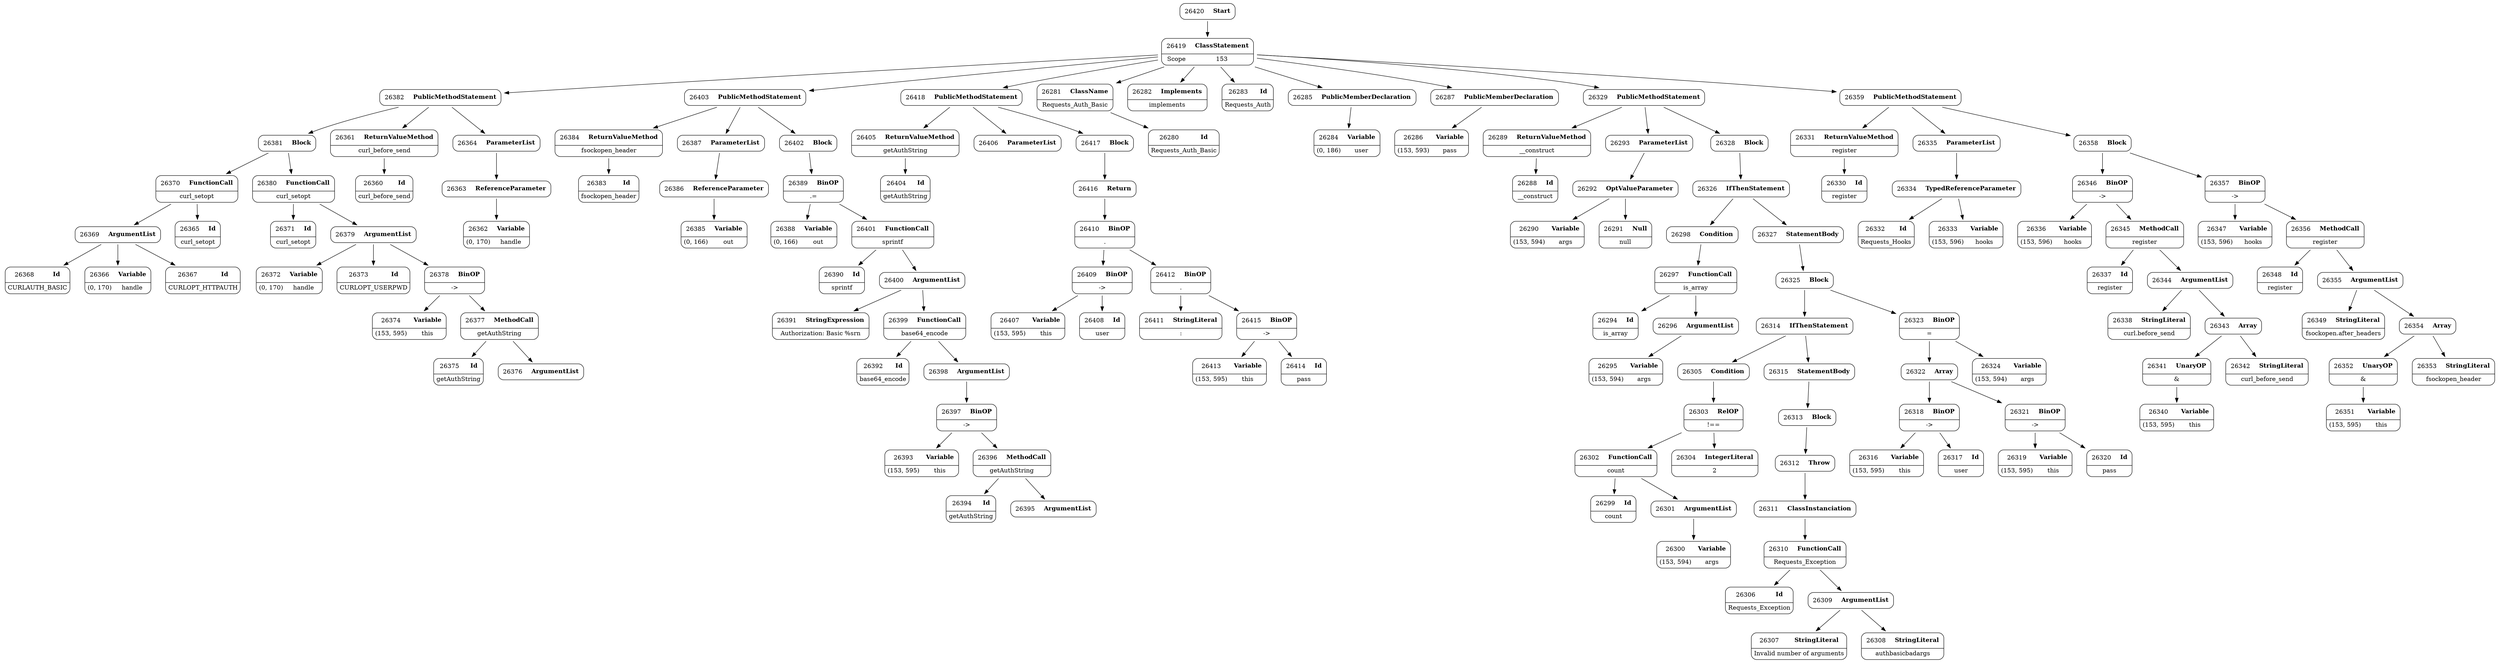 digraph ast {
node [shape=none];
26368 [label=<<TABLE border='1' cellspacing='0' cellpadding='10' style='rounded' ><TR><TD border='0'>26368</TD><TD border='0'><B>Id</B></TD></TR><HR/><TR><TD border='0' cellpadding='5' colspan='2'>CURLAUTH_BASIC</TD></TR></TABLE>>];
26369 [label=<<TABLE border='1' cellspacing='0' cellpadding='10' style='rounded' ><TR><TD border='0'>26369</TD><TD border='0'><B>ArgumentList</B></TD></TR></TABLE>>];
26369 -> 26366 [weight=2];
26369 -> 26367 [weight=2];
26369 -> 26368 [weight=2];
26370 [label=<<TABLE border='1' cellspacing='0' cellpadding='10' style='rounded' ><TR><TD border='0'>26370</TD><TD border='0'><B>FunctionCall</B></TD></TR><HR/><TR><TD border='0' cellpadding='5' colspan='2'>curl_setopt</TD></TR></TABLE>>];
26370 -> 26365 [weight=2];
26370 -> 26369 [weight=2];
26371 [label=<<TABLE border='1' cellspacing='0' cellpadding='10' style='rounded' ><TR><TD border='0'>26371</TD><TD border='0'><B>Id</B></TD></TR><HR/><TR><TD border='0' cellpadding='5' colspan='2'>curl_setopt</TD></TR></TABLE>>];
26372 [label=<<TABLE border='1' cellspacing='0' cellpadding='10' style='rounded' ><TR><TD border='0'>26372</TD><TD border='0'><B>Variable</B></TD></TR><HR/><TR><TD border='0' cellpadding='5'>(0, 170)</TD><TD border='0' cellpadding='5'>handle</TD></TR></TABLE>>];
26373 [label=<<TABLE border='1' cellspacing='0' cellpadding='10' style='rounded' ><TR><TD border='0'>26373</TD><TD border='0'><B>Id</B></TD></TR><HR/><TR><TD border='0' cellpadding='5' colspan='2'>CURLOPT_USERPWD</TD></TR></TABLE>>];
26374 [label=<<TABLE border='1' cellspacing='0' cellpadding='10' style='rounded' ><TR><TD border='0'>26374</TD><TD border='0'><B>Variable</B></TD></TR><HR/><TR><TD border='0' cellpadding='5'>(153, 595)</TD><TD border='0' cellpadding='5'>this</TD></TR></TABLE>>];
26375 [label=<<TABLE border='1' cellspacing='0' cellpadding='10' style='rounded' ><TR><TD border='0'>26375</TD><TD border='0'><B>Id</B></TD></TR><HR/><TR><TD border='0' cellpadding='5' colspan='2'>getAuthString</TD></TR></TABLE>>];
26376 [label=<<TABLE border='1' cellspacing='0' cellpadding='10' style='rounded' ><TR><TD border='0'>26376</TD><TD border='0'><B>ArgumentList</B></TD></TR></TABLE>>];
26377 [label=<<TABLE border='1' cellspacing='0' cellpadding='10' style='rounded' ><TR><TD border='0'>26377</TD><TD border='0'><B>MethodCall</B></TD></TR><HR/><TR><TD border='0' cellpadding='5' colspan='2'>getAuthString</TD></TR></TABLE>>];
26377 -> 26375 [weight=2];
26377 -> 26376 [weight=2];
26378 [label=<<TABLE border='1' cellspacing='0' cellpadding='10' style='rounded' ><TR><TD border='0'>26378</TD><TD border='0'><B>BinOP</B></TD></TR><HR/><TR><TD border='0' cellpadding='5' colspan='2'>-&gt;</TD></TR></TABLE>>];
26378 -> 26374 [weight=2];
26378 -> 26377 [weight=2];
26379 [label=<<TABLE border='1' cellspacing='0' cellpadding='10' style='rounded' ><TR><TD border='0'>26379</TD><TD border='0'><B>ArgumentList</B></TD></TR></TABLE>>];
26379 -> 26372 [weight=2];
26379 -> 26373 [weight=2];
26379 -> 26378 [weight=2];
26380 [label=<<TABLE border='1' cellspacing='0' cellpadding='10' style='rounded' ><TR><TD border='0'>26380</TD><TD border='0'><B>FunctionCall</B></TD></TR><HR/><TR><TD border='0' cellpadding='5' colspan='2'>curl_setopt</TD></TR></TABLE>>];
26380 -> 26371 [weight=2];
26380 -> 26379 [weight=2];
26381 [label=<<TABLE border='1' cellspacing='0' cellpadding='10' style='rounded' ><TR><TD border='0'>26381</TD><TD border='0'><B>Block</B></TD></TR></TABLE>>];
26381 -> 26370 [weight=2];
26381 -> 26380 [weight=2];
26382 [label=<<TABLE border='1' cellspacing='0' cellpadding='10' style='rounded' ><TR><TD border='0'>26382</TD><TD border='0'><B>PublicMethodStatement</B></TD></TR></TABLE>>];
26382 -> 26361 [weight=2];
26382 -> 26364 [weight=2];
26382 -> 26381 [weight=2];
26383 [label=<<TABLE border='1' cellspacing='0' cellpadding='10' style='rounded' ><TR><TD border='0'>26383</TD><TD border='0'><B>Id</B></TD></TR><HR/><TR><TD border='0' cellpadding='5' colspan='2'>fsockopen_header</TD></TR></TABLE>>];
26384 [label=<<TABLE border='1' cellspacing='0' cellpadding='10' style='rounded' ><TR><TD border='0'>26384</TD><TD border='0'><B>ReturnValueMethod</B></TD></TR><HR/><TR><TD border='0' cellpadding='5' colspan='2'>fsockopen_header</TD></TR></TABLE>>];
26384 -> 26383 [weight=2];
26385 [label=<<TABLE border='1' cellspacing='0' cellpadding='10' style='rounded' ><TR><TD border='0'>26385</TD><TD border='0'><B>Variable</B></TD></TR><HR/><TR><TD border='0' cellpadding='5'>(0, 166)</TD><TD border='0' cellpadding='5'>out</TD></TR></TABLE>>];
26386 [label=<<TABLE border='1' cellspacing='0' cellpadding='10' style='rounded' ><TR><TD border='0'>26386</TD><TD border='0'><B>ReferenceParameter</B></TD></TR></TABLE>>];
26386 -> 26385 [weight=2];
26387 [label=<<TABLE border='1' cellspacing='0' cellpadding='10' style='rounded' ><TR><TD border='0'>26387</TD><TD border='0'><B>ParameterList</B></TD></TR></TABLE>>];
26387 -> 26386 [weight=2];
26388 [label=<<TABLE border='1' cellspacing='0' cellpadding='10' style='rounded' ><TR><TD border='0'>26388</TD><TD border='0'><B>Variable</B></TD></TR><HR/><TR><TD border='0' cellpadding='5'>(0, 166)</TD><TD border='0' cellpadding='5'>out</TD></TR></TABLE>>];
26389 [label=<<TABLE border='1' cellspacing='0' cellpadding='10' style='rounded' ><TR><TD border='0'>26389</TD><TD border='0'><B>BinOP</B></TD></TR><HR/><TR><TD border='0' cellpadding='5' colspan='2'>.=</TD></TR></TABLE>>];
26389 -> 26388 [weight=2];
26389 -> 26401 [weight=2];
26390 [label=<<TABLE border='1' cellspacing='0' cellpadding='10' style='rounded' ><TR><TD border='0'>26390</TD><TD border='0'><B>Id</B></TD></TR><HR/><TR><TD border='0' cellpadding='5' colspan='2'>sprintf</TD></TR></TABLE>>];
26391 [label=<<TABLE border='1' cellspacing='0' cellpadding='10' style='rounded' ><TR><TD border='0'>26391</TD><TD border='0'><B>StringExpression</B></TD></TR><HR/><TR><TD border='0' cellpadding='5' colspan='2'>Authorization: Basic %srn</TD></TR></TABLE>>];
26392 [label=<<TABLE border='1' cellspacing='0' cellpadding='10' style='rounded' ><TR><TD border='0'>26392</TD><TD border='0'><B>Id</B></TD></TR><HR/><TR><TD border='0' cellpadding='5' colspan='2'>base64_encode</TD></TR></TABLE>>];
26393 [label=<<TABLE border='1' cellspacing='0' cellpadding='10' style='rounded' ><TR><TD border='0'>26393</TD><TD border='0'><B>Variable</B></TD></TR><HR/><TR><TD border='0' cellpadding='5'>(153, 595)</TD><TD border='0' cellpadding='5'>this</TD></TR></TABLE>>];
26394 [label=<<TABLE border='1' cellspacing='0' cellpadding='10' style='rounded' ><TR><TD border='0'>26394</TD><TD border='0'><B>Id</B></TD></TR><HR/><TR><TD border='0' cellpadding='5' colspan='2'>getAuthString</TD></TR></TABLE>>];
26395 [label=<<TABLE border='1' cellspacing='0' cellpadding='10' style='rounded' ><TR><TD border='0'>26395</TD><TD border='0'><B>ArgumentList</B></TD></TR></TABLE>>];
26396 [label=<<TABLE border='1' cellspacing='0' cellpadding='10' style='rounded' ><TR><TD border='0'>26396</TD><TD border='0'><B>MethodCall</B></TD></TR><HR/><TR><TD border='0' cellpadding='5' colspan='2'>getAuthString</TD></TR></TABLE>>];
26396 -> 26394 [weight=2];
26396 -> 26395 [weight=2];
26397 [label=<<TABLE border='1' cellspacing='0' cellpadding='10' style='rounded' ><TR><TD border='0'>26397</TD><TD border='0'><B>BinOP</B></TD></TR><HR/><TR><TD border='0' cellpadding='5' colspan='2'>-&gt;</TD></TR></TABLE>>];
26397 -> 26393 [weight=2];
26397 -> 26396 [weight=2];
26398 [label=<<TABLE border='1' cellspacing='0' cellpadding='10' style='rounded' ><TR><TD border='0'>26398</TD><TD border='0'><B>ArgumentList</B></TD></TR></TABLE>>];
26398 -> 26397 [weight=2];
26399 [label=<<TABLE border='1' cellspacing='0' cellpadding='10' style='rounded' ><TR><TD border='0'>26399</TD><TD border='0'><B>FunctionCall</B></TD></TR><HR/><TR><TD border='0' cellpadding='5' colspan='2'>base64_encode</TD></TR></TABLE>>];
26399 -> 26392 [weight=2];
26399 -> 26398 [weight=2];
26400 [label=<<TABLE border='1' cellspacing='0' cellpadding='10' style='rounded' ><TR><TD border='0'>26400</TD><TD border='0'><B>ArgumentList</B></TD></TR></TABLE>>];
26400 -> 26391 [weight=2];
26400 -> 26399 [weight=2];
26401 [label=<<TABLE border='1' cellspacing='0' cellpadding='10' style='rounded' ><TR><TD border='0'>26401</TD><TD border='0'><B>FunctionCall</B></TD></TR><HR/><TR><TD border='0' cellpadding='5' colspan='2'>sprintf</TD></TR></TABLE>>];
26401 -> 26390 [weight=2];
26401 -> 26400 [weight=2];
26402 [label=<<TABLE border='1' cellspacing='0' cellpadding='10' style='rounded' ><TR><TD border='0'>26402</TD><TD border='0'><B>Block</B></TD></TR></TABLE>>];
26402 -> 26389 [weight=2];
26403 [label=<<TABLE border='1' cellspacing='0' cellpadding='10' style='rounded' ><TR><TD border='0'>26403</TD><TD border='0'><B>PublicMethodStatement</B></TD></TR></TABLE>>];
26403 -> 26384 [weight=2];
26403 -> 26387 [weight=2];
26403 -> 26402 [weight=2];
26404 [label=<<TABLE border='1' cellspacing='0' cellpadding='10' style='rounded' ><TR><TD border='0'>26404</TD><TD border='0'><B>Id</B></TD></TR><HR/><TR><TD border='0' cellpadding='5' colspan='2'>getAuthString</TD></TR></TABLE>>];
26405 [label=<<TABLE border='1' cellspacing='0' cellpadding='10' style='rounded' ><TR><TD border='0'>26405</TD><TD border='0'><B>ReturnValueMethod</B></TD></TR><HR/><TR><TD border='0' cellpadding='5' colspan='2'>getAuthString</TD></TR></TABLE>>];
26405 -> 26404 [weight=2];
26406 [label=<<TABLE border='1' cellspacing='0' cellpadding='10' style='rounded' ><TR><TD border='0'>26406</TD><TD border='0'><B>ParameterList</B></TD></TR></TABLE>>];
26407 [label=<<TABLE border='1' cellspacing='0' cellpadding='10' style='rounded' ><TR><TD border='0'>26407</TD><TD border='0'><B>Variable</B></TD></TR><HR/><TR><TD border='0' cellpadding='5'>(153, 595)</TD><TD border='0' cellpadding='5'>this</TD></TR></TABLE>>];
26408 [label=<<TABLE border='1' cellspacing='0' cellpadding='10' style='rounded' ><TR><TD border='0'>26408</TD><TD border='0'><B>Id</B></TD></TR><HR/><TR><TD border='0' cellpadding='5' colspan='2'>user</TD></TR></TABLE>>];
26409 [label=<<TABLE border='1' cellspacing='0' cellpadding='10' style='rounded' ><TR><TD border='0'>26409</TD><TD border='0'><B>BinOP</B></TD></TR><HR/><TR><TD border='0' cellpadding='5' colspan='2'>-&gt;</TD></TR></TABLE>>];
26409 -> 26407 [weight=2];
26409 -> 26408 [weight=2];
26410 [label=<<TABLE border='1' cellspacing='0' cellpadding='10' style='rounded' ><TR><TD border='0'>26410</TD><TD border='0'><B>BinOP</B></TD></TR><HR/><TR><TD border='0' cellpadding='5' colspan='2'>.</TD></TR></TABLE>>];
26410 -> 26409 [weight=2];
26410 -> 26412 [weight=2];
26411 [label=<<TABLE border='1' cellspacing='0' cellpadding='10' style='rounded' ><TR><TD border='0'>26411</TD><TD border='0'><B>StringLiteral</B></TD></TR><HR/><TR><TD border='0' cellpadding='5' colspan='2'>:</TD></TR></TABLE>>];
26412 [label=<<TABLE border='1' cellspacing='0' cellpadding='10' style='rounded' ><TR><TD border='0'>26412</TD><TD border='0'><B>BinOP</B></TD></TR><HR/><TR><TD border='0' cellpadding='5' colspan='2'>.</TD></TR></TABLE>>];
26412 -> 26411 [weight=2];
26412 -> 26415 [weight=2];
26413 [label=<<TABLE border='1' cellspacing='0' cellpadding='10' style='rounded' ><TR><TD border='0'>26413</TD><TD border='0'><B>Variable</B></TD></TR><HR/><TR><TD border='0' cellpadding='5'>(153, 595)</TD><TD border='0' cellpadding='5'>this</TD></TR></TABLE>>];
26414 [label=<<TABLE border='1' cellspacing='0' cellpadding='10' style='rounded' ><TR><TD border='0'>26414</TD><TD border='0'><B>Id</B></TD></TR><HR/><TR><TD border='0' cellpadding='5' colspan='2'>pass</TD></TR></TABLE>>];
26415 [label=<<TABLE border='1' cellspacing='0' cellpadding='10' style='rounded' ><TR><TD border='0'>26415</TD><TD border='0'><B>BinOP</B></TD></TR><HR/><TR><TD border='0' cellpadding='5' colspan='2'>-&gt;</TD></TR></TABLE>>];
26415 -> 26413 [weight=2];
26415 -> 26414 [weight=2];
26416 [label=<<TABLE border='1' cellspacing='0' cellpadding='10' style='rounded' ><TR><TD border='0'>26416</TD><TD border='0'><B>Return</B></TD></TR></TABLE>>];
26416 -> 26410 [weight=2];
26417 [label=<<TABLE border='1' cellspacing='0' cellpadding='10' style='rounded' ><TR><TD border='0'>26417</TD><TD border='0'><B>Block</B></TD></TR></TABLE>>];
26417 -> 26416 [weight=2];
26418 [label=<<TABLE border='1' cellspacing='0' cellpadding='10' style='rounded' ><TR><TD border='0'>26418</TD><TD border='0'><B>PublicMethodStatement</B></TD></TR></TABLE>>];
26418 -> 26405 [weight=2];
26418 -> 26406 [weight=2];
26418 -> 26417 [weight=2];
26419 [label=<<TABLE border='1' cellspacing='0' cellpadding='10' style='rounded' ><TR><TD border='0'>26419</TD><TD border='0'><B>ClassStatement</B></TD></TR><HR/><TR><TD border='0' cellpadding='5'>Scope</TD><TD border='0' cellpadding='5'>153</TD></TR></TABLE>>];
26419 -> 26281 [weight=2];
26419 -> 26282 [weight=2];
26419 -> 26283 [weight=2];
26419 -> 26285 [weight=2];
26419 -> 26287 [weight=2];
26419 -> 26329 [weight=2];
26419 -> 26359 [weight=2];
26419 -> 26382 [weight=2];
26419 -> 26403 [weight=2];
26419 -> 26418 [weight=2];
26420 [label=<<TABLE border='1' cellspacing='0' cellpadding='10' style='rounded' ><TR><TD border='0'>26420</TD><TD border='0'><B>Start</B></TD></TR></TABLE>>];
26420 -> 26419 [weight=2];
26280 [label=<<TABLE border='1' cellspacing='0' cellpadding='10' style='rounded' ><TR><TD border='0'>26280</TD><TD border='0'><B>Id</B></TD></TR><HR/><TR><TD border='0' cellpadding='5' colspan='2'>Requests_Auth_Basic</TD></TR></TABLE>>];
26281 [label=<<TABLE border='1' cellspacing='0' cellpadding='10' style='rounded' ><TR><TD border='0'>26281</TD><TD border='0'><B>ClassName</B></TD></TR><HR/><TR><TD border='0' cellpadding='5' colspan='2'>Requests_Auth_Basic</TD></TR></TABLE>>];
26281 -> 26280 [weight=2];
26282 [label=<<TABLE border='1' cellspacing='0' cellpadding='10' style='rounded' ><TR><TD border='0'>26282</TD><TD border='0'><B>Implements</B></TD></TR><HR/><TR><TD border='0' cellpadding='5' colspan='2'>implements</TD></TR></TABLE>>];
26283 [label=<<TABLE border='1' cellspacing='0' cellpadding='10' style='rounded' ><TR><TD border='0'>26283</TD><TD border='0'><B>Id</B></TD></TR><HR/><TR><TD border='0' cellpadding='5' colspan='2'>Requests_Auth</TD></TR></TABLE>>];
26284 [label=<<TABLE border='1' cellspacing='0' cellpadding='10' style='rounded' ><TR><TD border='0'>26284</TD><TD border='0'><B>Variable</B></TD></TR><HR/><TR><TD border='0' cellpadding='5'>(0, 186)</TD><TD border='0' cellpadding='5'>user</TD></TR></TABLE>>];
26285 [label=<<TABLE border='1' cellspacing='0' cellpadding='10' style='rounded' ><TR><TD border='0'>26285</TD><TD border='0'><B>PublicMemberDeclaration</B></TD></TR></TABLE>>];
26285 -> 26284 [weight=2];
26286 [label=<<TABLE border='1' cellspacing='0' cellpadding='10' style='rounded' ><TR><TD border='0'>26286</TD><TD border='0'><B>Variable</B></TD></TR><HR/><TR><TD border='0' cellpadding='5'>(153, 593)</TD><TD border='0' cellpadding='5'>pass</TD></TR></TABLE>>];
26287 [label=<<TABLE border='1' cellspacing='0' cellpadding='10' style='rounded' ><TR><TD border='0'>26287</TD><TD border='0'><B>PublicMemberDeclaration</B></TD></TR></TABLE>>];
26287 -> 26286 [weight=2];
26288 [label=<<TABLE border='1' cellspacing='0' cellpadding='10' style='rounded' ><TR><TD border='0'>26288</TD><TD border='0'><B>Id</B></TD></TR><HR/><TR><TD border='0' cellpadding='5' colspan='2'>__construct</TD></TR></TABLE>>];
26289 [label=<<TABLE border='1' cellspacing='0' cellpadding='10' style='rounded' ><TR><TD border='0'>26289</TD><TD border='0'><B>ReturnValueMethod</B></TD></TR><HR/><TR><TD border='0' cellpadding='5' colspan='2'>__construct</TD></TR></TABLE>>];
26289 -> 26288 [weight=2];
26290 [label=<<TABLE border='1' cellspacing='0' cellpadding='10' style='rounded' ><TR><TD border='0'>26290</TD><TD border='0'><B>Variable</B></TD></TR><HR/><TR><TD border='0' cellpadding='5'>(153, 594)</TD><TD border='0' cellpadding='5'>args</TD></TR></TABLE>>];
26291 [label=<<TABLE border='1' cellspacing='0' cellpadding='10' style='rounded' ><TR><TD border='0'>26291</TD><TD border='0'><B>Null</B></TD></TR><HR/><TR><TD border='0' cellpadding='5' colspan='2'>null</TD></TR></TABLE>>];
26292 [label=<<TABLE border='1' cellspacing='0' cellpadding='10' style='rounded' ><TR><TD border='0'>26292</TD><TD border='0'><B>OptValueParameter</B></TD></TR></TABLE>>];
26292 -> 26290 [weight=2];
26292 -> 26291 [weight=2];
26293 [label=<<TABLE border='1' cellspacing='0' cellpadding='10' style='rounded' ><TR><TD border='0'>26293</TD><TD border='0'><B>ParameterList</B></TD></TR></TABLE>>];
26293 -> 26292 [weight=2];
26294 [label=<<TABLE border='1' cellspacing='0' cellpadding='10' style='rounded' ><TR><TD border='0'>26294</TD><TD border='0'><B>Id</B></TD></TR><HR/><TR><TD border='0' cellpadding='5' colspan='2'>is_array</TD></TR></TABLE>>];
26295 [label=<<TABLE border='1' cellspacing='0' cellpadding='10' style='rounded' ><TR><TD border='0'>26295</TD><TD border='0'><B>Variable</B></TD></TR><HR/><TR><TD border='0' cellpadding='5'>(153, 594)</TD><TD border='0' cellpadding='5'>args</TD></TR></TABLE>>];
26296 [label=<<TABLE border='1' cellspacing='0' cellpadding='10' style='rounded' ><TR><TD border='0'>26296</TD><TD border='0'><B>ArgumentList</B></TD></TR></TABLE>>];
26296 -> 26295 [weight=2];
26297 [label=<<TABLE border='1' cellspacing='0' cellpadding='10' style='rounded' ><TR><TD border='0'>26297</TD><TD border='0'><B>FunctionCall</B></TD></TR><HR/><TR><TD border='0' cellpadding='5' colspan='2'>is_array</TD></TR></TABLE>>];
26297 -> 26294 [weight=2];
26297 -> 26296 [weight=2];
26298 [label=<<TABLE border='1' cellspacing='0' cellpadding='10' style='rounded' ><TR><TD border='0'>26298</TD><TD border='0'><B>Condition</B></TD></TR></TABLE>>];
26298 -> 26297 [weight=2];
26299 [label=<<TABLE border='1' cellspacing='0' cellpadding='10' style='rounded' ><TR><TD border='0'>26299</TD><TD border='0'><B>Id</B></TD></TR><HR/><TR><TD border='0' cellpadding='5' colspan='2'>count</TD></TR></TABLE>>];
26300 [label=<<TABLE border='1' cellspacing='0' cellpadding='10' style='rounded' ><TR><TD border='0'>26300</TD><TD border='0'><B>Variable</B></TD></TR><HR/><TR><TD border='0' cellpadding='5'>(153, 594)</TD><TD border='0' cellpadding='5'>args</TD></TR></TABLE>>];
26301 [label=<<TABLE border='1' cellspacing='0' cellpadding='10' style='rounded' ><TR><TD border='0'>26301</TD><TD border='0'><B>ArgumentList</B></TD></TR></TABLE>>];
26301 -> 26300 [weight=2];
26302 [label=<<TABLE border='1' cellspacing='0' cellpadding='10' style='rounded' ><TR><TD border='0'>26302</TD><TD border='0'><B>FunctionCall</B></TD></TR><HR/><TR><TD border='0' cellpadding='5' colspan='2'>count</TD></TR></TABLE>>];
26302 -> 26299 [weight=2];
26302 -> 26301 [weight=2];
26303 [label=<<TABLE border='1' cellspacing='0' cellpadding='10' style='rounded' ><TR><TD border='0'>26303</TD><TD border='0'><B>RelOP</B></TD></TR><HR/><TR><TD border='0' cellpadding='5' colspan='2'>!==</TD></TR></TABLE>>];
26303 -> 26302 [weight=2];
26303 -> 26304 [weight=2];
26304 [label=<<TABLE border='1' cellspacing='0' cellpadding='10' style='rounded' ><TR><TD border='0'>26304</TD><TD border='0'><B>IntegerLiteral</B></TD></TR><HR/><TR><TD border='0' cellpadding='5' colspan='2'>2</TD></TR></TABLE>>];
26305 [label=<<TABLE border='1' cellspacing='0' cellpadding='10' style='rounded' ><TR><TD border='0'>26305</TD><TD border='0'><B>Condition</B></TD></TR></TABLE>>];
26305 -> 26303 [weight=2];
26306 [label=<<TABLE border='1' cellspacing='0' cellpadding='10' style='rounded' ><TR><TD border='0'>26306</TD><TD border='0'><B>Id</B></TD></TR><HR/><TR><TD border='0' cellpadding='5' colspan='2'>Requests_Exception</TD></TR></TABLE>>];
26307 [label=<<TABLE border='1' cellspacing='0' cellpadding='10' style='rounded' ><TR><TD border='0'>26307</TD><TD border='0'><B>StringLiteral</B></TD></TR><HR/><TR><TD border='0' cellpadding='5' colspan='2'>Invalid number of arguments</TD></TR></TABLE>>];
26308 [label=<<TABLE border='1' cellspacing='0' cellpadding='10' style='rounded' ><TR><TD border='0'>26308</TD><TD border='0'><B>StringLiteral</B></TD></TR><HR/><TR><TD border='0' cellpadding='5' colspan='2'>authbasicbadargs</TD></TR></TABLE>>];
26309 [label=<<TABLE border='1' cellspacing='0' cellpadding='10' style='rounded' ><TR><TD border='0'>26309</TD><TD border='0'><B>ArgumentList</B></TD></TR></TABLE>>];
26309 -> 26307 [weight=2];
26309 -> 26308 [weight=2];
26310 [label=<<TABLE border='1' cellspacing='0' cellpadding='10' style='rounded' ><TR><TD border='0'>26310</TD><TD border='0'><B>FunctionCall</B></TD></TR><HR/><TR><TD border='0' cellpadding='5' colspan='2'>Requests_Exception</TD></TR></TABLE>>];
26310 -> 26306 [weight=2];
26310 -> 26309 [weight=2];
26311 [label=<<TABLE border='1' cellspacing='0' cellpadding='10' style='rounded' ><TR><TD border='0'>26311</TD><TD border='0'><B>ClassInstanciation</B></TD></TR></TABLE>>];
26311 -> 26310 [weight=2];
26312 [label=<<TABLE border='1' cellspacing='0' cellpadding='10' style='rounded' ><TR><TD border='0'>26312</TD><TD border='0'><B>Throw</B></TD></TR></TABLE>>];
26312 -> 26311 [weight=2];
26313 [label=<<TABLE border='1' cellspacing='0' cellpadding='10' style='rounded' ><TR><TD border='0'>26313</TD><TD border='0'><B>Block</B></TD></TR></TABLE>>];
26313 -> 26312 [weight=2];
26314 [label=<<TABLE border='1' cellspacing='0' cellpadding='10' style='rounded' ><TR><TD border='0'>26314</TD><TD border='0'><B>IfThenStatement</B></TD></TR></TABLE>>];
26314 -> 26305 [weight=2];
26314 -> 26315 [weight=2];
26315 [label=<<TABLE border='1' cellspacing='0' cellpadding='10' style='rounded' ><TR><TD border='0'>26315</TD><TD border='0'><B>StatementBody</B></TD></TR></TABLE>>];
26315 -> 26313 [weight=2];
26316 [label=<<TABLE border='1' cellspacing='0' cellpadding='10' style='rounded' ><TR><TD border='0'>26316</TD><TD border='0'><B>Variable</B></TD></TR><HR/><TR><TD border='0' cellpadding='5'>(153, 595)</TD><TD border='0' cellpadding='5'>this</TD></TR></TABLE>>];
26317 [label=<<TABLE border='1' cellspacing='0' cellpadding='10' style='rounded' ><TR><TD border='0'>26317</TD><TD border='0'><B>Id</B></TD></TR><HR/><TR><TD border='0' cellpadding='5' colspan='2'>user</TD></TR></TABLE>>];
26318 [label=<<TABLE border='1' cellspacing='0' cellpadding='10' style='rounded' ><TR><TD border='0'>26318</TD><TD border='0'><B>BinOP</B></TD></TR><HR/><TR><TD border='0' cellpadding='5' colspan='2'>-&gt;</TD></TR></TABLE>>];
26318 -> 26316 [weight=2];
26318 -> 26317 [weight=2];
26319 [label=<<TABLE border='1' cellspacing='0' cellpadding='10' style='rounded' ><TR><TD border='0'>26319</TD><TD border='0'><B>Variable</B></TD></TR><HR/><TR><TD border='0' cellpadding='5'>(153, 595)</TD><TD border='0' cellpadding='5'>this</TD></TR></TABLE>>];
26320 [label=<<TABLE border='1' cellspacing='0' cellpadding='10' style='rounded' ><TR><TD border='0'>26320</TD><TD border='0'><B>Id</B></TD></TR><HR/><TR><TD border='0' cellpadding='5' colspan='2'>pass</TD></TR></TABLE>>];
26321 [label=<<TABLE border='1' cellspacing='0' cellpadding='10' style='rounded' ><TR><TD border='0'>26321</TD><TD border='0'><B>BinOP</B></TD></TR><HR/><TR><TD border='0' cellpadding='5' colspan='2'>-&gt;</TD></TR></TABLE>>];
26321 -> 26319 [weight=2];
26321 -> 26320 [weight=2];
26322 [label=<<TABLE border='1' cellspacing='0' cellpadding='10' style='rounded' ><TR><TD border='0'>26322</TD><TD border='0'><B>Array</B></TD></TR></TABLE>>];
26322 -> 26318 [weight=2];
26322 -> 26321 [weight=2];
26323 [label=<<TABLE border='1' cellspacing='0' cellpadding='10' style='rounded' ><TR><TD border='0'>26323</TD><TD border='0'><B>BinOP</B></TD></TR><HR/><TR><TD border='0' cellpadding='5' colspan='2'>=</TD></TR></TABLE>>];
26323 -> 26322 [weight=2];
26323 -> 26324 [weight=2];
26324 [label=<<TABLE border='1' cellspacing='0' cellpadding='10' style='rounded' ><TR><TD border='0'>26324</TD><TD border='0'><B>Variable</B></TD></TR><HR/><TR><TD border='0' cellpadding='5'>(153, 594)</TD><TD border='0' cellpadding='5'>args</TD></TR></TABLE>>];
26325 [label=<<TABLE border='1' cellspacing='0' cellpadding='10' style='rounded' ><TR><TD border='0'>26325</TD><TD border='0'><B>Block</B></TD></TR></TABLE>>];
26325 -> 26314 [weight=2];
26325 -> 26323 [weight=2];
26326 [label=<<TABLE border='1' cellspacing='0' cellpadding='10' style='rounded' ><TR><TD border='0'>26326</TD><TD border='0'><B>IfThenStatement</B></TD></TR></TABLE>>];
26326 -> 26298 [weight=2];
26326 -> 26327 [weight=2];
26327 [label=<<TABLE border='1' cellspacing='0' cellpadding='10' style='rounded' ><TR><TD border='0'>26327</TD><TD border='0'><B>StatementBody</B></TD></TR></TABLE>>];
26327 -> 26325 [weight=2];
26328 [label=<<TABLE border='1' cellspacing='0' cellpadding='10' style='rounded' ><TR><TD border='0'>26328</TD><TD border='0'><B>Block</B></TD></TR></TABLE>>];
26328 -> 26326 [weight=2];
26329 [label=<<TABLE border='1' cellspacing='0' cellpadding='10' style='rounded' ><TR><TD border='0'>26329</TD><TD border='0'><B>PublicMethodStatement</B></TD></TR></TABLE>>];
26329 -> 26289 [weight=2];
26329 -> 26293 [weight=2];
26329 -> 26328 [weight=2];
26330 [label=<<TABLE border='1' cellspacing='0' cellpadding='10' style='rounded' ><TR><TD border='0'>26330</TD><TD border='0'><B>Id</B></TD></TR><HR/><TR><TD border='0' cellpadding='5' colspan='2'>register</TD></TR></TABLE>>];
26331 [label=<<TABLE border='1' cellspacing='0' cellpadding='10' style='rounded' ><TR><TD border='0'>26331</TD><TD border='0'><B>ReturnValueMethod</B></TD></TR><HR/><TR><TD border='0' cellpadding='5' colspan='2'>register</TD></TR></TABLE>>];
26331 -> 26330 [weight=2];
26332 [label=<<TABLE border='1' cellspacing='0' cellpadding='10' style='rounded' ><TR><TD border='0'>26332</TD><TD border='0'><B>Id</B></TD></TR><HR/><TR><TD border='0' cellpadding='5' colspan='2'>Requests_Hooks</TD></TR></TABLE>>];
26333 [label=<<TABLE border='1' cellspacing='0' cellpadding='10' style='rounded' ><TR><TD border='0'>26333</TD><TD border='0'><B>Variable</B></TD></TR><HR/><TR><TD border='0' cellpadding='5'>(153, 596)</TD><TD border='0' cellpadding='5'>hooks</TD></TR></TABLE>>];
26334 [label=<<TABLE border='1' cellspacing='0' cellpadding='10' style='rounded' ><TR><TD border='0'>26334</TD><TD border='0'><B>TypedReferenceParameter</B></TD></TR></TABLE>>];
26334 -> 26332 [weight=2];
26334 -> 26333 [weight=2];
26335 [label=<<TABLE border='1' cellspacing='0' cellpadding='10' style='rounded' ><TR><TD border='0'>26335</TD><TD border='0'><B>ParameterList</B></TD></TR></TABLE>>];
26335 -> 26334 [weight=2];
26336 [label=<<TABLE border='1' cellspacing='0' cellpadding='10' style='rounded' ><TR><TD border='0'>26336</TD><TD border='0'><B>Variable</B></TD></TR><HR/><TR><TD border='0' cellpadding='5'>(153, 596)</TD><TD border='0' cellpadding='5'>hooks</TD></TR></TABLE>>];
26337 [label=<<TABLE border='1' cellspacing='0' cellpadding='10' style='rounded' ><TR><TD border='0'>26337</TD><TD border='0'><B>Id</B></TD></TR><HR/><TR><TD border='0' cellpadding='5' colspan='2'>register</TD></TR></TABLE>>];
26338 [label=<<TABLE border='1' cellspacing='0' cellpadding='10' style='rounded' ><TR><TD border='0'>26338</TD><TD border='0'><B>StringLiteral</B></TD></TR><HR/><TR><TD border='0' cellpadding='5' colspan='2'>curl.before_send</TD></TR></TABLE>>];
26340 [label=<<TABLE border='1' cellspacing='0' cellpadding='10' style='rounded' ><TR><TD border='0'>26340</TD><TD border='0'><B>Variable</B></TD></TR><HR/><TR><TD border='0' cellpadding='5'>(153, 595)</TD><TD border='0' cellpadding='5'>this</TD></TR></TABLE>>];
26341 [label=<<TABLE border='1' cellspacing='0' cellpadding='10' style='rounded' ><TR><TD border='0'>26341</TD><TD border='0'><B>UnaryOP</B></TD></TR><HR/><TR><TD border='0' cellpadding='5' colspan='2'>&amp;</TD></TR></TABLE>>];
26341 -> 26340 [weight=2];
26342 [label=<<TABLE border='1' cellspacing='0' cellpadding='10' style='rounded' ><TR><TD border='0'>26342</TD><TD border='0'><B>StringLiteral</B></TD></TR><HR/><TR><TD border='0' cellpadding='5' colspan='2'>curl_before_send</TD></TR></TABLE>>];
26343 [label=<<TABLE border='1' cellspacing='0' cellpadding='10' style='rounded' ><TR><TD border='0'>26343</TD><TD border='0'><B>Array</B></TD></TR></TABLE>>];
26343 -> 26341 [weight=2];
26343 -> 26342 [weight=2];
26344 [label=<<TABLE border='1' cellspacing='0' cellpadding='10' style='rounded' ><TR><TD border='0'>26344</TD><TD border='0'><B>ArgumentList</B></TD></TR></TABLE>>];
26344 -> 26338 [weight=2];
26344 -> 26343 [weight=2];
26345 [label=<<TABLE border='1' cellspacing='0' cellpadding='10' style='rounded' ><TR><TD border='0'>26345</TD><TD border='0'><B>MethodCall</B></TD></TR><HR/><TR><TD border='0' cellpadding='5' colspan='2'>register</TD></TR></TABLE>>];
26345 -> 26337 [weight=2];
26345 -> 26344 [weight=2];
26346 [label=<<TABLE border='1' cellspacing='0' cellpadding='10' style='rounded' ><TR><TD border='0'>26346</TD><TD border='0'><B>BinOP</B></TD></TR><HR/><TR><TD border='0' cellpadding='5' colspan='2'>-&gt;</TD></TR></TABLE>>];
26346 -> 26336 [weight=2];
26346 -> 26345 [weight=2];
26347 [label=<<TABLE border='1' cellspacing='0' cellpadding='10' style='rounded' ><TR><TD border='0'>26347</TD><TD border='0'><B>Variable</B></TD></TR><HR/><TR><TD border='0' cellpadding='5'>(153, 596)</TD><TD border='0' cellpadding='5'>hooks</TD></TR></TABLE>>];
26348 [label=<<TABLE border='1' cellspacing='0' cellpadding='10' style='rounded' ><TR><TD border='0'>26348</TD><TD border='0'><B>Id</B></TD></TR><HR/><TR><TD border='0' cellpadding='5' colspan='2'>register</TD></TR></TABLE>>];
26349 [label=<<TABLE border='1' cellspacing='0' cellpadding='10' style='rounded' ><TR><TD border='0'>26349</TD><TD border='0'><B>StringLiteral</B></TD></TR><HR/><TR><TD border='0' cellpadding='5' colspan='2'>fsockopen.after_headers</TD></TR></TABLE>>];
26351 [label=<<TABLE border='1' cellspacing='0' cellpadding='10' style='rounded' ><TR><TD border='0'>26351</TD><TD border='0'><B>Variable</B></TD></TR><HR/><TR><TD border='0' cellpadding='5'>(153, 595)</TD><TD border='0' cellpadding='5'>this</TD></TR></TABLE>>];
26352 [label=<<TABLE border='1' cellspacing='0' cellpadding='10' style='rounded' ><TR><TD border='0'>26352</TD><TD border='0'><B>UnaryOP</B></TD></TR><HR/><TR><TD border='0' cellpadding='5' colspan='2'>&amp;</TD></TR></TABLE>>];
26352 -> 26351 [weight=2];
26353 [label=<<TABLE border='1' cellspacing='0' cellpadding='10' style='rounded' ><TR><TD border='0'>26353</TD><TD border='0'><B>StringLiteral</B></TD></TR><HR/><TR><TD border='0' cellpadding='5' colspan='2'>fsockopen_header</TD></TR></TABLE>>];
26354 [label=<<TABLE border='1' cellspacing='0' cellpadding='10' style='rounded' ><TR><TD border='0'>26354</TD><TD border='0'><B>Array</B></TD></TR></TABLE>>];
26354 -> 26352 [weight=2];
26354 -> 26353 [weight=2];
26355 [label=<<TABLE border='1' cellspacing='0' cellpadding='10' style='rounded' ><TR><TD border='0'>26355</TD><TD border='0'><B>ArgumentList</B></TD></TR></TABLE>>];
26355 -> 26349 [weight=2];
26355 -> 26354 [weight=2];
26356 [label=<<TABLE border='1' cellspacing='0' cellpadding='10' style='rounded' ><TR><TD border='0'>26356</TD><TD border='0'><B>MethodCall</B></TD></TR><HR/><TR><TD border='0' cellpadding='5' colspan='2'>register</TD></TR></TABLE>>];
26356 -> 26348 [weight=2];
26356 -> 26355 [weight=2];
26357 [label=<<TABLE border='1' cellspacing='0' cellpadding='10' style='rounded' ><TR><TD border='0'>26357</TD><TD border='0'><B>BinOP</B></TD></TR><HR/><TR><TD border='0' cellpadding='5' colspan='2'>-&gt;</TD></TR></TABLE>>];
26357 -> 26347 [weight=2];
26357 -> 26356 [weight=2];
26358 [label=<<TABLE border='1' cellspacing='0' cellpadding='10' style='rounded' ><TR><TD border='0'>26358</TD><TD border='0'><B>Block</B></TD></TR></TABLE>>];
26358 -> 26346 [weight=2];
26358 -> 26357 [weight=2];
26359 [label=<<TABLE border='1' cellspacing='0' cellpadding='10' style='rounded' ><TR><TD border='0'>26359</TD><TD border='0'><B>PublicMethodStatement</B></TD></TR></TABLE>>];
26359 -> 26331 [weight=2];
26359 -> 26335 [weight=2];
26359 -> 26358 [weight=2];
26360 [label=<<TABLE border='1' cellspacing='0' cellpadding='10' style='rounded' ><TR><TD border='0'>26360</TD><TD border='0'><B>Id</B></TD></TR><HR/><TR><TD border='0' cellpadding='5' colspan='2'>curl_before_send</TD></TR></TABLE>>];
26361 [label=<<TABLE border='1' cellspacing='0' cellpadding='10' style='rounded' ><TR><TD border='0'>26361</TD><TD border='0'><B>ReturnValueMethod</B></TD></TR><HR/><TR><TD border='0' cellpadding='5' colspan='2'>curl_before_send</TD></TR></TABLE>>];
26361 -> 26360 [weight=2];
26362 [label=<<TABLE border='1' cellspacing='0' cellpadding='10' style='rounded' ><TR><TD border='0'>26362</TD><TD border='0'><B>Variable</B></TD></TR><HR/><TR><TD border='0' cellpadding='5'>(0, 170)</TD><TD border='0' cellpadding='5'>handle</TD></TR></TABLE>>];
26363 [label=<<TABLE border='1' cellspacing='0' cellpadding='10' style='rounded' ><TR><TD border='0'>26363</TD><TD border='0'><B>ReferenceParameter</B></TD></TR></TABLE>>];
26363 -> 26362 [weight=2];
26364 [label=<<TABLE border='1' cellspacing='0' cellpadding='10' style='rounded' ><TR><TD border='0'>26364</TD><TD border='0'><B>ParameterList</B></TD></TR></TABLE>>];
26364 -> 26363 [weight=2];
26365 [label=<<TABLE border='1' cellspacing='0' cellpadding='10' style='rounded' ><TR><TD border='0'>26365</TD><TD border='0'><B>Id</B></TD></TR><HR/><TR><TD border='0' cellpadding='5' colspan='2'>curl_setopt</TD></TR></TABLE>>];
26366 [label=<<TABLE border='1' cellspacing='0' cellpadding='10' style='rounded' ><TR><TD border='0'>26366</TD><TD border='0'><B>Variable</B></TD></TR><HR/><TR><TD border='0' cellpadding='5'>(0, 170)</TD><TD border='0' cellpadding='5'>handle</TD></TR></TABLE>>];
26367 [label=<<TABLE border='1' cellspacing='0' cellpadding='10' style='rounded' ><TR><TD border='0'>26367</TD><TD border='0'><B>Id</B></TD></TR><HR/><TR><TD border='0' cellpadding='5' colspan='2'>CURLOPT_HTTPAUTH</TD></TR></TABLE>>];
}
